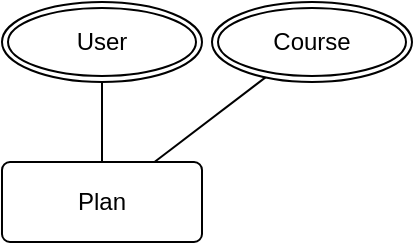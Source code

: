 <mxfile version="24.7.17">
  <diagram name="Page-1" id="qIfon8f24tEuRwMhRDzd">
    <mxGraphModel dx="1102" dy="570" grid="1" gridSize="10" guides="1" tooltips="1" connect="1" arrows="1" fold="1" page="1" pageScale="1" pageWidth="850" pageHeight="1100" math="0" shadow="0">
      <root>
        <mxCell id="0" />
        <mxCell id="1" parent="0" />
        <mxCell id="6B4iAeokKCNljxcLNyCy-1" value="Plan" style="rounded=1;arcSize=10;whiteSpace=wrap;html=1;align=center;" vertex="1" parent="1">
          <mxGeometry x="375" y="390" width="100" height="40" as="geometry" />
        </mxCell>
        <mxCell id="6B4iAeokKCNljxcLNyCy-4" value="User" style="ellipse;shape=doubleEllipse;margin=3;whiteSpace=wrap;html=1;align=center;" vertex="1" parent="1">
          <mxGeometry x="375" y="310" width="100" height="40" as="geometry" />
        </mxCell>
        <mxCell id="6B4iAeokKCNljxcLNyCy-5" value="" style="endArrow=none;html=1;rounded=0;" edge="1" parent="1" source="6B4iAeokKCNljxcLNyCy-4" target="6B4iAeokKCNljxcLNyCy-1">
          <mxGeometry relative="1" as="geometry">
            <mxPoint x="530" y="380" as="sourcePoint" />
            <mxPoint x="690" y="380" as="targetPoint" />
          </mxGeometry>
        </mxCell>
        <mxCell id="6B4iAeokKCNljxcLNyCy-6" value="Course" style="ellipse;shape=doubleEllipse;margin=3;whiteSpace=wrap;html=1;align=center;" vertex="1" parent="1">
          <mxGeometry x="480" y="310" width="100" height="40" as="geometry" />
        </mxCell>
        <mxCell id="6B4iAeokKCNljxcLNyCy-7" value="" style="endArrow=none;html=1;rounded=0;" edge="1" parent="1" source="6B4iAeokKCNljxcLNyCy-1" target="6B4iAeokKCNljxcLNyCy-6">
          <mxGeometry relative="1" as="geometry">
            <mxPoint x="560" y="410" as="sourcePoint" />
            <mxPoint x="720" y="410" as="targetPoint" />
          </mxGeometry>
        </mxCell>
      </root>
    </mxGraphModel>
  </diagram>
</mxfile>
